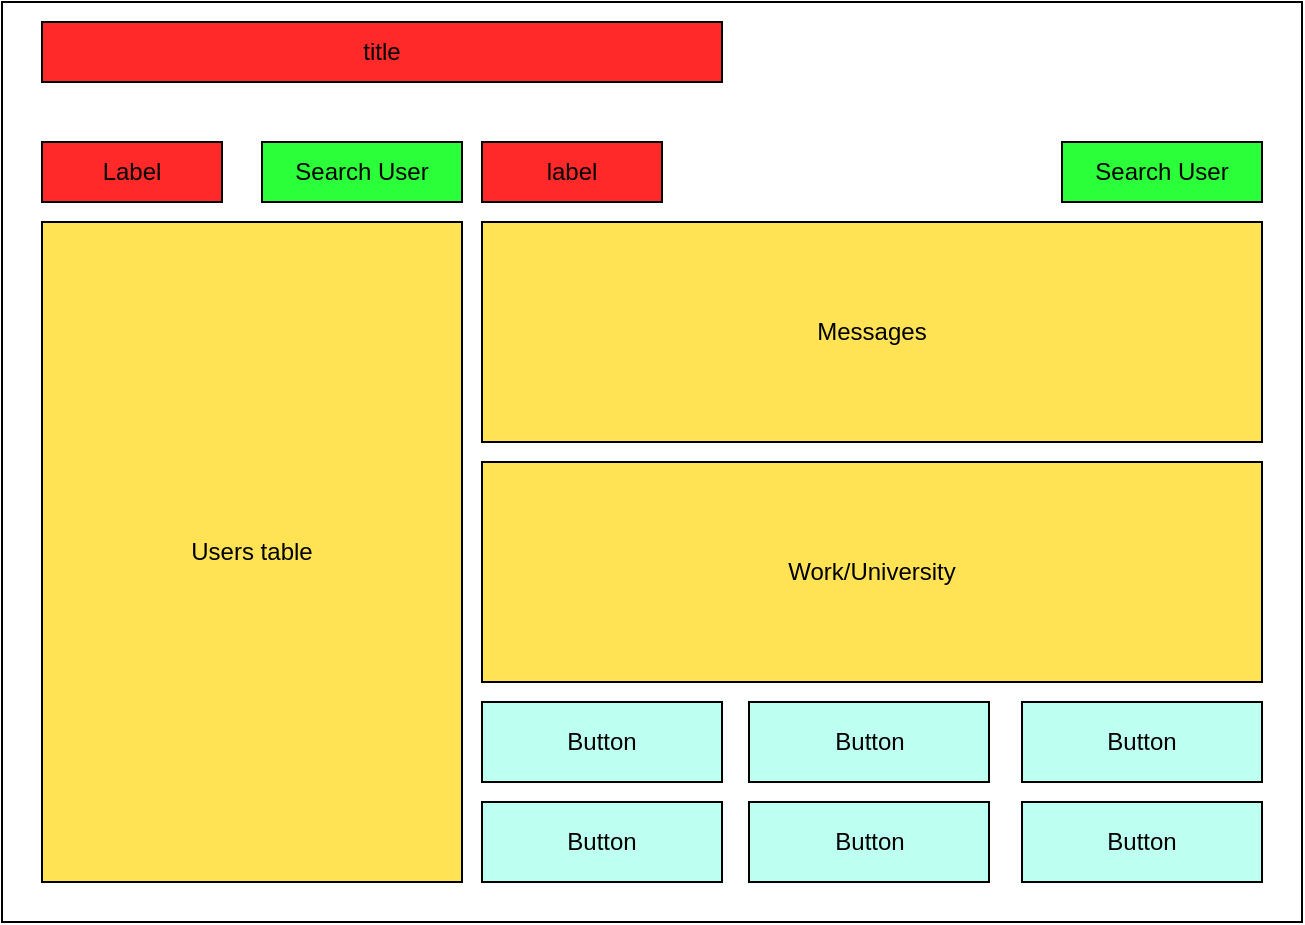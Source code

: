 <mxfile version="13.0.5" type="device"><diagram id="mrRTJ0y657uJoOOijnf9" name="Page-1"><mxGraphModel dx="1662" dy="779" grid="1" gridSize="10" guides="1" tooltips="1" connect="1" arrows="1" fold="1" page="1" pageScale="1" pageWidth="827" pageHeight="1169" math="0" shadow="0"><root><mxCell id="0"/><mxCell id="1" parent="0"/><mxCell id="xpoP2hhhNPAxh0JqzVCN-1" value="" style="rounded=0;whiteSpace=wrap;html=1;" vertex="1" parent="1"><mxGeometry x="40" y="40" width="650" height="460" as="geometry"/></mxCell><mxCell id="xpoP2hhhNPAxh0JqzVCN-3" value="Users table" style="rounded=0;whiteSpace=wrap;html=1;fillColor=#FFE354;" vertex="1" parent="1"><mxGeometry x="60" y="150" width="210" height="330" as="geometry"/></mxCell><mxCell id="xpoP2hhhNPAxh0JqzVCN-4" value="Messages" style="rounded=0;whiteSpace=wrap;html=1;fillColor=#FFE354;" vertex="1" parent="1"><mxGeometry x="280" y="150" width="390" height="110" as="geometry"/></mxCell><mxCell id="xpoP2hhhNPAxh0JqzVCN-5" value="Work/University" style="rounded=0;whiteSpace=wrap;html=1;fillColor=#FFE354;" vertex="1" parent="1"><mxGeometry x="280" y="270" width="390" height="110" as="geometry"/></mxCell><mxCell id="xpoP2hhhNPAxh0JqzVCN-6" value="Button" style="rounded=0;whiteSpace=wrap;html=1;fillColor=#BDFFF0;" vertex="1" parent="1"><mxGeometry x="280" y="390" width="120" height="40" as="geometry"/></mxCell><mxCell id="xpoP2hhhNPAxh0JqzVCN-7" value="Button" style="rounded=0;whiteSpace=wrap;html=1;fillColor=#BDFFF0;" vertex="1" parent="1"><mxGeometry x="413.5" y="390" width="120" height="40" as="geometry"/></mxCell><mxCell id="xpoP2hhhNPAxh0JqzVCN-8" value="Button" style="rounded=0;whiteSpace=wrap;html=1;fillColor=#BDFFF0;" vertex="1" parent="1"><mxGeometry x="550" y="390" width="120" height="40" as="geometry"/></mxCell><mxCell id="xpoP2hhhNPAxh0JqzVCN-9" value="Button" style="rounded=0;whiteSpace=wrap;html=1;fillColor=#BDFFF0;" vertex="1" parent="1"><mxGeometry x="280" y="440" width="120" height="40" as="geometry"/></mxCell><mxCell id="xpoP2hhhNPAxh0JqzVCN-10" value="Button" style="rounded=0;whiteSpace=wrap;html=1;fillColor=#BDFFF0;" vertex="1" parent="1"><mxGeometry x="550" y="440" width="120" height="40" as="geometry"/></mxCell><mxCell id="xpoP2hhhNPAxh0JqzVCN-11" value="Button" style="rounded=0;whiteSpace=wrap;html=1;fillColor=#BDFFF0;" vertex="1" parent="1"><mxGeometry x="413.5" y="440" width="120" height="40" as="geometry"/></mxCell><mxCell id="xpoP2hhhNPAxh0JqzVCN-12" value="title" style="rounded=0;whiteSpace=wrap;html=1;fillColor=#FF2929;" vertex="1" parent="1"><mxGeometry x="60" y="50" width="340" height="30" as="geometry"/></mxCell><mxCell id="xpoP2hhhNPAxh0JqzVCN-13" value="Label" style="rounded=0;whiteSpace=wrap;html=1;fillColor=#FF2929;" vertex="1" parent="1"><mxGeometry x="60" y="110" width="90" height="30" as="geometry"/></mxCell><mxCell id="xpoP2hhhNPAxh0JqzVCN-14" value="label" style="rounded=0;whiteSpace=wrap;html=1;fillColor=#FF2929;" vertex="1" parent="1"><mxGeometry x="280" y="110" width="90" height="30" as="geometry"/></mxCell><mxCell id="xpoP2hhhNPAxh0JqzVCN-15" value="Search User" style="rounded=0;whiteSpace=wrap;html=1;fillColor=#2BFF39;" vertex="1" parent="1"><mxGeometry x="170" y="110" width="100" height="30" as="geometry"/></mxCell><mxCell id="xpoP2hhhNPAxh0JqzVCN-16" value="Search User" style="rounded=0;whiteSpace=wrap;html=1;fillColor=#2BFF39;" vertex="1" parent="1"><mxGeometry x="570" y="110" width="100" height="30" as="geometry"/></mxCell></root></mxGraphModel></diagram></mxfile>